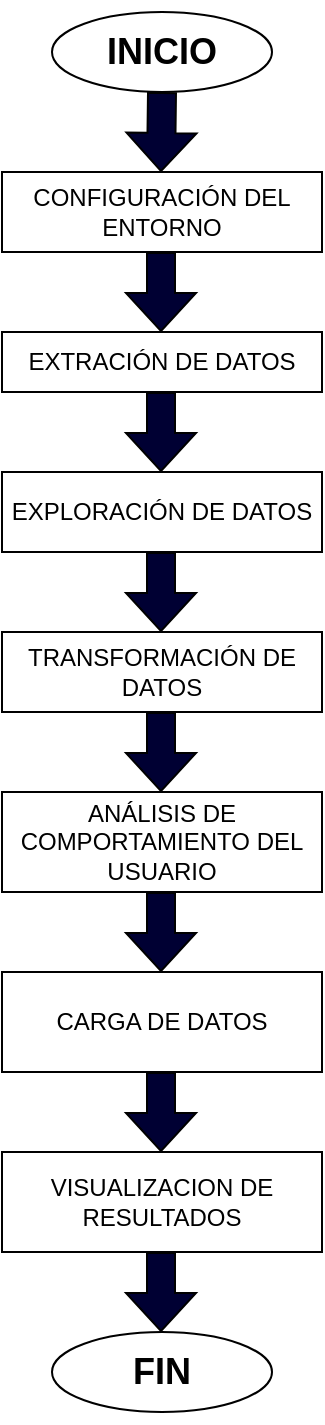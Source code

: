 <mxfile version="24.7.6">
  <diagram name="Página-1" id="bsm2oj6SQXpiPnp1-YW8">
    <mxGraphModel dx="1290" dy="522" grid="1" gridSize="10" guides="1" tooltips="1" connect="1" arrows="1" fold="1" page="1" pageScale="1" pageWidth="827" pageHeight="1169" math="0" shadow="0">
      <root>
        <mxCell id="0" />
        <mxCell id="1" parent="0" />
        <mxCell id="GJdfmRFcMUVtEZ-HNfMy-1" value="CONFIGURACIÓN DEL ENTORNO" style="rounded=0;whiteSpace=wrap;html=1;" parent="1" vertex="1">
          <mxGeometry x="320" y="120" width="160" height="40" as="geometry" />
        </mxCell>
        <mxCell id="GJdfmRFcMUVtEZ-HNfMy-2" value="EXTRACIÓN DE DATOS" style="rounded=0;whiteSpace=wrap;html=1;" parent="1" vertex="1">
          <mxGeometry x="320" y="200" width="160" height="30" as="geometry" />
        </mxCell>
        <mxCell id="GJdfmRFcMUVtEZ-HNfMy-3" value="EXPLORACIÓN DE DATOS" style="rounded=0;whiteSpace=wrap;html=1;" parent="1" vertex="1">
          <mxGeometry x="320" y="270" width="160" height="40" as="geometry" />
        </mxCell>
        <mxCell id="GJdfmRFcMUVtEZ-HNfMy-5" value="&lt;h2&gt;INICIO&lt;/h2&gt;" style="ellipse;whiteSpace=wrap;html=1;" parent="1" vertex="1">
          <mxGeometry x="345" y="40" width="110" height="40" as="geometry" />
        </mxCell>
        <mxCell id="GJdfmRFcMUVtEZ-HNfMy-7" value="TRANSFORMACIÓN DE DATOS" style="rounded=0;whiteSpace=wrap;html=1;" parent="1" vertex="1">
          <mxGeometry x="320" y="350" width="160" height="40" as="geometry" />
        </mxCell>
        <mxCell id="GJdfmRFcMUVtEZ-HNfMy-8" value="ANÁLISIS DE COMPORTAMIENTO DEL USUARIO" style="rounded=0;whiteSpace=wrap;html=1;" parent="1" vertex="1">
          <mxGeometry x="320" y="430" width="160" height="50" as="geometry" />
        </mxCell>
        <mxCell id="GJdfmRFcMUVtEZ-HNfMy-9" value="VISUALIZACION DE RESULTADOS" style="rounded=0;whiteSpace=wrap;html=1;" parent="1" vertex="1">
          <mxGeometry x="320" y="610" width="160" height="50" as="geometry" />
        </mxCell>
        <mxCell id="GJdfmRFcMUVtEZ-HNfMy-10" value="&lt;h2&gt;FIN&lt;/h2&gt;" style="ellipse;whiteSpace=wrap;html=1;" parent="1" vertex="1">
          <mxGeometry x="345" y="700" width="110" height="40" as="geometry" />
        </mxCell>
        <mxCell id="GJdfmRFcMUVtEZ-HNfMy-11" value="" style="shape=flexArrow;endArrow=classic;html=1;rounded=0;width=14;endSize=6;fillColor=#000033;exitX=0.5;exitY=1;exitDx=0;exitDy=0;" parent="1" source="GJdfmRFcMUVtEZ-HNfMy-5" edge="1">
          <mxGeometry width="50" height="50" relative="1" as="geometry">
            <mxPoint x="399.5" y="85" as="sourcePoint" />
            <mxPoint x="399.5" y="120" as="targetPoint" />
          </mxGeometry>
        </mxCell>
        <mxCell id="GJdfmRFcMUVtEZ-HNfMy-21" value="" style="shape=flexArrow;endArrow=classic;html=1;rounded=0;width=14;endSize=6;fillColor=#000033;" parent="1" edge="1">
          <mxGeometry width="50" height="50" relative="1" as="geometry">
            <mxPoint x="399.5" y="160" as="sourcePoint" />
            <mxPoint x="399.5" y="200" as="targetPoint" />
          </mxGeometry>
        </mxCell>
        <mxCell id="GJdfmRFcMUVtEZ-HNfMy-25" value="" style="shape=flexArrow;endArrow=classic;html=1;rounded=0;width=14;endSize=6;fillColor=#000033;" parent="1" edge="1">
          <mxGeometry width="50" height="50" relative="1" as="geometry">
            <mxPoint x="399.5" y="230" as="sourcePoint" />
            <mxPoint x="399.5" y="270" as="targetPoint" />
          </mxGeometry>
        </mxCell>
        <mxCell id="GJdfmRFcMUVtEZ-HNfMy-26" value="" style="shape=flexArrow;endArrow=classic;html=1;rounded=0;width=14;endSize=6;fillColor=#000033;" parent="1" edge="1">
          <mxGeometry width="50" height="50" relative="1" as="geometry">
            <mxPoint x="399.5" y="310" as="sourcePoint" />
            <mxPoint x="399.5" y="350" as="targetPoint" />
          </mxGeometry>
        </mxCell>
        <mxCell id="GJdfmRFcMUVtEZ-HNfMy-27" value="" style="shape=flexArrow;endArrow=classic;html=1;rounded=0;width=14;endSize=6;fillColor=#000033;" parent="1" edge="1">
          <mxGeometry width="50" height="50" relative="1" as="geometry">
            <mxPoint x="399.5" y="390" as="sourcePoint" />
            <mxPoint x="399.5" y="430" as="targetPoint" />
          </mxGeometry>
        </mxCell>
        <mxCell id="GJdfmRFcMUVtEZ-HNfMy-28" value="" style="shape=flexArrow;endArrow=classic;html=1;rounded=0;width=14;endSize=6;fillColor=#000033;" parent="1" edge="1">
          <mxGeometry width="50" height="50" relative="1" as="geometry">
            <mxPoint x="399.5" y="480" as="sourcePoint" />
            <mxPoint x="399.5" y="520" as="targetPoint" />
          </mxGeometry>
        </mxCell>
        <mxCell id="GJdfmRFcMUVtEZ-HNfMy-29" value="" style="shape=flexArrow;endArrow=classic;html=1;rounded=0;width=14;endSize=6;fillColor=#000033;" parent="1" edge="1">
          <mxGeometry width="50" height="50" relative="1" as="geometry">
            <mxPoint x="399.5" y="660" as="sourcePoint" />
            <mxPoint x="399.5" y="700" as="targetPoint" />
          </mxGeometry>
        </mxCell>
        <mxCell id="I05849tT0HGcWdVVGJQV-2" value="CARGA DE DATOS" style="rounded=0;whiteSpace=wrap;html=1;" vertex="1" parent="1">
          <mxGeometry x="320" y="520" width="160" height="50" as="geometry" />
        </mxCell>
        <mxCell id="I05849tT0HGcWdVVGJQV-3" value="" style="shape=flexArrow;endArrow=classic;html=1;rounded=0;width=14;endSize=6;fillColor=#000033;" edge="1" parent="1">
          <mxGeometry width="50" height="50" relative="1" as="geometry">
            <mxPoint x="399.5" y="570" as="sourcePoint" />
            <mxPoint x="399.5" y="610" as="targetPoint" />
          </mxGeometry>
        </mxCell>
      </root>
    </mxGraphModel>
  </diagram>
</mxfile>
